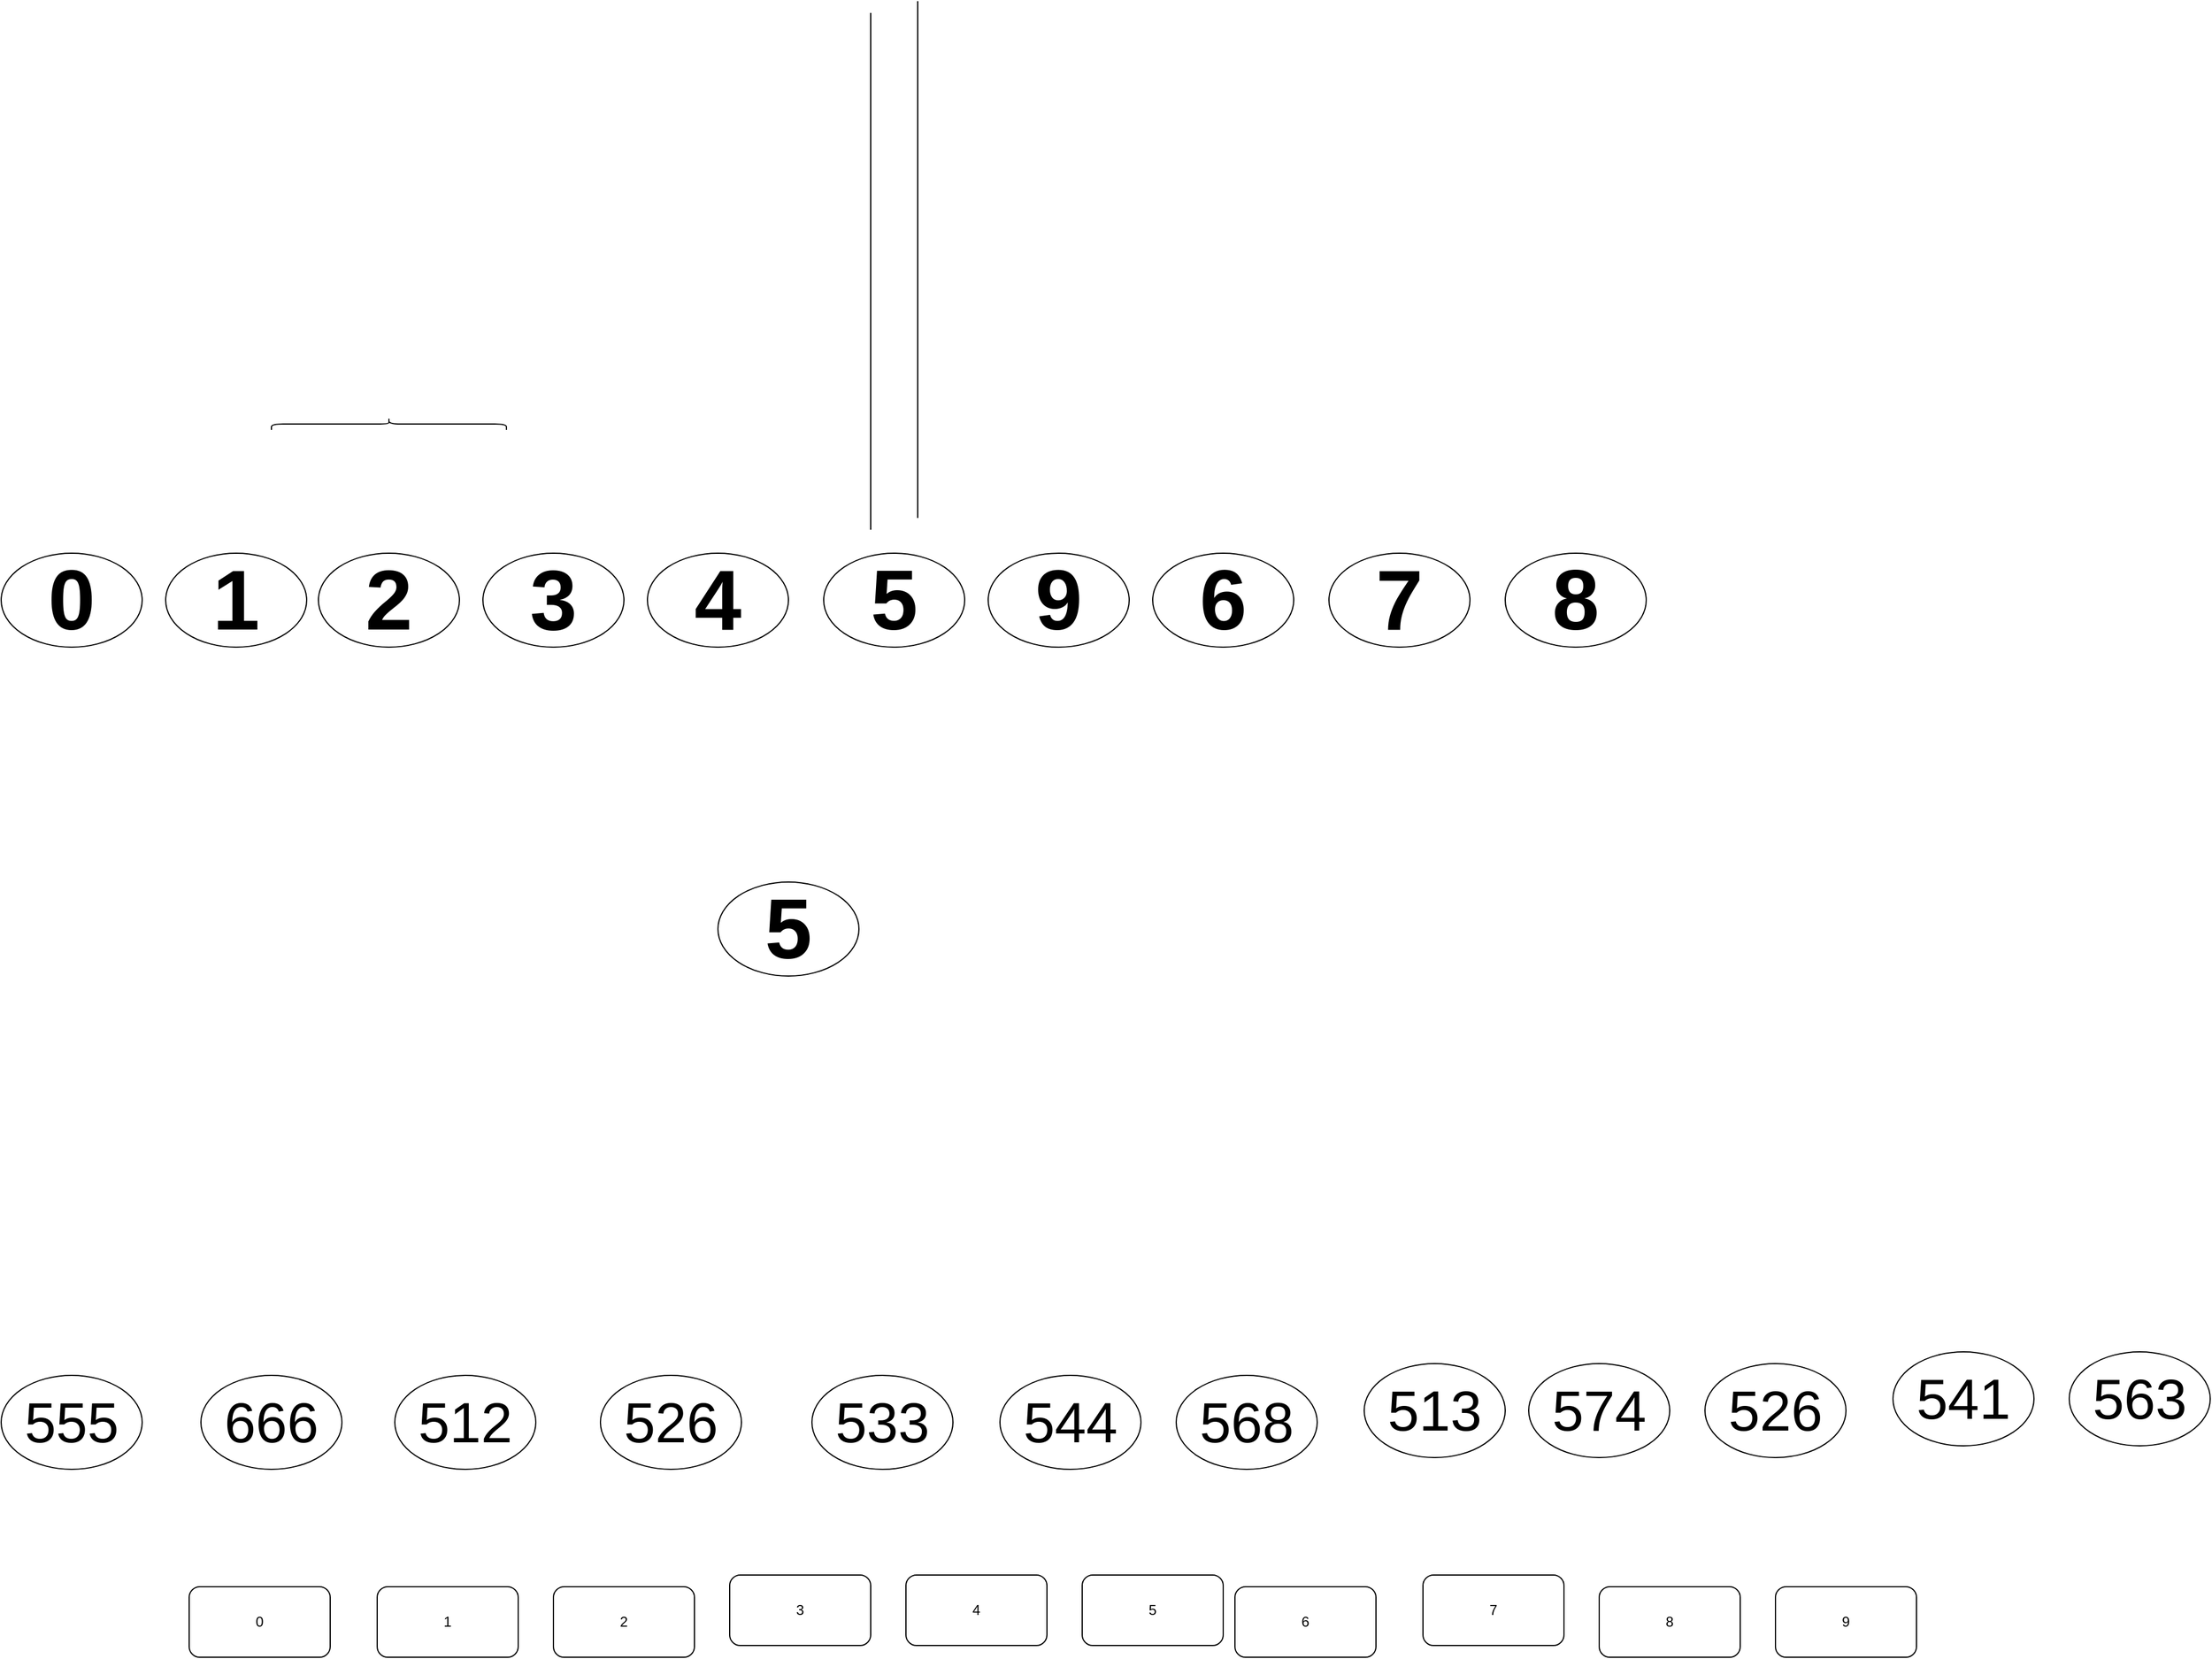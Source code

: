<mxfile version="13.9.2" type="github">
  <diagram id="_EOCAi77XOAJ9oEXkqJe" name="第 1 页">
    <mxGraphModel dx="1955" dy="4196" grid="1" gridSize="10" guides="1" tooltips="1" connect="1" arrows="1" fold="1" page="1" pageScale="1" pageWidth="2339" pageHeight="3300" math="0" shadow="0">
      <root>
        <mxCell id="0" />
        <mxCell id="1" parent="0" />
        <mxCell id="ea-LpxU6wN2zHLPZi2gO-2" value="&lt;b&gt;&lt;font style=&quot;font-size: 72px&quot;&gt;1&lt;/font&gt;&lt;/b&gt;" style="ellipse;whiteSpace=wrap;html=1;" parent="1" vertex="1">
          <mxGeometry x="260" y="140" width="120" height="80" as="geometry" />
        </mxCell>
        <mxCell id="ea-LpxU6wN2zHLPZi2gO-3" value="&lt;b&gt;&lt;font style=&quot;font-size: 72px&quot;&gt;0&lt;/font&gt;&lt;/b&gt;" style="ellipse;whiteSpace=wrap;html=1;" parent="1" vertex="1">
          <mxGeometry x="120" y="140" width="120" height="80" as="geometry" />
        </mxCell>
        <mxCell id="ea-LpxU6wN2zHLPZi2gO-4" value="&lt;b&gt;&lt;font style=&quot;font-size: 72px&quot;&gt;2&lt;/font&gt;&lt;/b&gt;" style="ellipse;whiteSpace=wrap;html=1;" parent="1" vertex="1">
          <mxGeometry x="390" y="140" width="120" height="80" as="geometry" />
        </mxCell>
        <mxCell id="ea-LpxU6wN2zHLPZi2gO-5" value="&lt;span style=&quot;font-size: 72px&quot;&gt;&lt;b&gt;7&lt;/b&gt;&lt;/span&gt;" style="ellipse;whiteSpace=wrap;html=1;" parent="1" vertex="1">
          <mxGeometry x="1250" y="140" width="120" height="80" as="geometry" />
        </mxCell>
        <mxCell id="ea-LpxU6wN2zHLPZi2gO-6" value="&lt;b&gt;&lt;font style=&quot;font-size: 72px&quot;&gt;6&lt;/font&gt;&lt;/b&gt;" style="ellipse;whiteSpace=wrap;html=1;" parent="1" vertex="1">
          <mxGeometry x="1100" y="140" width="120" height="80" as="geometry" />
        </mxCell>
        <mxCell id="ea-LpxU6wN2zHLPZi2gO-7" value="&lt;font style=&quot;font-size: 72px&quot;&gt;&lt;b&gt;9&lt;/b&gt;&lt;/font&gt;" style="ellipse;whiteSpace=wrap;html=1;" parent="1" vertex="1">
          <mxGeometry x="960" y="140" width="120" height="80" as="geometry" />
        </mxCell>
        <mxCell id="ea-LpxU6wN2zHLPZi2gO-8" value="&lt;b&gt;&lt;font style=&quot;font-size: 72px&quot;&gt;5&lt;/font&gt;&lt;/b&gt;" style="ellipse;whiteSpace=wrap;html=1;" parent="1" vertex="1">
          <mxGeometry x="820" y="140" width="120" height="80" as="geometry" />
        </mxCell>
        <mxCell id="ea-LpxU6wN2zHLPZi2gO-9" value="&lt;b&gt;&lt;font style=&quot;font-size: 72px&quot;&gt;4&lt;/font&gt;&lt;/b&gt;" style="ellipse;whiteSpace=wrap;html=1;" parent="1" vertex="1">
          <mxGeometry x="670" y="140" width="120" height="80" as="geometry" />
        </mxCell>
        <mxCell id="ea-LpxU6wN2zHLPZi2gO-10" value="&lt;b&gt;&lt;font style=&quot;font-size: 72px&quot;&gt;3&lt;/font&gt;&lt;/b&gt;" style="ellipse;whiteSpace=wrap;html=1;" parent="1" vertex="1">
          <mxGeometry x="530" y="140" width="120" height="80" as="geometry" />
        </mxCell>
        <mxCell id="ea-LpxU6wN2zHLPZi2gO-14" value="" style="endArrow=none;html=1;" parent="1" edge="1">
          <mxGeometry width="50" height="50" relative="1" as="geometry">
            <mxPoint x="860" y="120" as="sourcePoint" />
            <mxPoint x="860" y="-320" as="targetPoint" />
          </mxGeometry>
        </mxCell>
        <mxCell id="ea-LpxU6wN2zHLPZi2gO-15" value="&lt;span style=&quot;font-size: 72px&quot;&gt;&lt;b&gt;8&lt;/b&gt;&lt;/span&gt;" style="ellipse;whiteSpace=wrap;html=1;" parent="1" vertex="1">
          <mxGeometry x="1400" y="140" width="120" height="80" as="geometry" />
        </mxCell>
        <mxCell id="ynPJpaAH1sRHCTOOz7BC-1" value="" style="shape=curlyBracket;whiteSpace=wrap;html=1;rounded=1;rotation=90;" vertex="1" parent="1">
          <mxGeometry x="445" y="-70" width="10" height="200" as="geometry" />
        </mxCell>
        <mxCell id="ynPJpaAH1sRHCTOOz7BC-2" value="&lt;font style=&quot;font-size: 72px&quot;&gt;&lt;b&gt;5&lt;/b&gt;&lt;/font&gt;" style="ellipse;whiteSpace=wrap;html=1;" vertex="1" parent="1">
          <mxGeometry x="730" y="420" width="120" height="80" as="geometry" />
        </mxCell>
        <mxCell id="ynPJpaAH1sRHCTOOz7BC-5" value="" style="endArrow=none;html=1;" edge="1" parent="1">
          <mxGeometry width="50" height="50" relative="1" as="geometry">
            <mxPoint x="900" y="110" as="sourcePoint" />
            <mxPoint x="900" y="-330" as="targetPoint" />
          </mxGeometry>
        </mxCell>
        <mxCell id="ynPJpaAH1sRHCTOOz7BC-6" value="&lt;font style=&quot;font-size: 48px&quot;&gt;666&lt;/font&gt;" style="ellipse;whiteSpace=wrap;html=1;" vertex="1" parent="1">
          <mxGeometry x="290" y="840" width="120" height="80" as="geometry" />
        </mxCell>
        <mxCell id="ynPJpaAH1sRHCTOOz7BC-8" value="&lt;font style=&quot;font-size: 48px&quot;&gt;555&lt;/font&gt;" style="ellipse;whiteSpace=wrap;html=1;" vertex="1" parent="1">
          <mxGeometry x="120" y="840" width="120" height="80" as="geometry" />
        </mxCell>
        <mxCell id="ynPJpaAH1sRHCTOOz7BC-9" value="&lt;font style=&quot;font-size: 48px&quot;&gt;563&lt;/font&gt;" style="ellipse;whiteSpace=wrap;html=1;" vertex="1" parent="1">
          <mxGeometry x="1880" y="820" width="120" height="80" as="geometry" />
        </mxCell>
        <mxCell id="ynPJpaAH1sRHCTOOz7BC-10" value="&lt;font style=&quot;font-size: 48px&quot;&gt;541&lt;/font&gt;" style="ellipse;whiteSpace=wrap;html=1;" vertex="1" parent="1">
          <mxGeometry x="1730" y="820" width="120" height="80" as="geometry" />
        </mxCell>
        <mxCell id="ynPJpaAH1sRHCTOOz7BC-11" value="&lt;font style=&quot;font-size: 48px&quot;&gt;526&lt;/font&gt;" style="ellipse;whiteSpace=wrap;html=1;" vertex="1" parent="1">
          <mxGeometry x="1570" y="830" width="120" height="80" as="geometry" />
        </mxCell>
        <mxCell id="ynPJpaAH1sRHCTOOz7BC-12" value="&lt;font style=&quot;font-size: 48px&quot;&gt;574&lt;/font&gt;" style="ellipse;whiteSpace=wrap;html=1;" vertex="1" parent="1">
          <mxGeometry x="1420" y="830" width="120" height="80" as="geometry" />
        </mxCell>
        <mxCell id="ynPJpaAH1sRHCTOOz7BC-13" value="&lt;font style=&quot;font-size: 48px&quot;&gt;513&lt;/font&gt;" style="ellipse;whiteSpace=wrap;html=1;" vertex="1" parent="1">
          <mxGeometry x="1280" y="830" width="120" height="80" as="geometry" />
        </mxCell>
        <mxCell id="ynPJpaAH1sRHCTOOz7BC-14" value="&lt;font style=&quot;font-size: 48px&quot;&gt;568&lt;/font&gt;" style="ellipse;whiteSpace=wrap;html=1;" vertex="1" parent="1">
          <mxGeometry x="1120" y="840" width="120" height="80" as="geometry" />
        </mxCell>
        <mxCell id="ynPJpaAH1sRHCTOOz7BC-15" value="&lt;font style=&quot;font-size: 48px&quot;&gt;544&lt;/font&gt;" style="ellipse;whiteSpace=wrap;html=1;" vertex="1" parent="1">
          <mxGeometry x="970" y="840" width="120" height="80" as="geometry" />
        </mxCell>
        <mxCell id="ynPJpaAH1sRHCTOOz7BC-16" value="&lt;font style=&quot;font-size: 48px&quot;&gt;533&lt;/font&gt;" style="ellipse;whiteSpace=wrap;html=1;" vertex="1" parent="1">
          <mxGeometry x="810" y="840" width="120" height="80" as="geometry" />
        </mxCell>
        <mxCell id="ynPJpaAH1sRHCTOOz7BC-17" value="&lt;font style=&quot;font-size: 48px&quot;&gt;526&lt;/font&gt;" style="ellipse;whiteSpace=wrap;html=1;" vertex="1" parent="1">
          <mxGeometry x="630" y="840" width="120" height="80" as="geometry" />
        </mxCell>
        <mxCell id="ynPJpaAH1sRHCTOOz7BC-18" value="&lt;font style=&quot;font-size: 48px&quot;&gt;512&lt;/font&gt;" style="ellipse;whiteSpace=wrap;html=1;" vertex="1" parent="1">
          <mxGeometry x="455" y="840" width="120" height="80" as="geometry" />
        </mxCell>
        <mxCell id="ynPJpaAH1sRHCTOOz7BC-20" value="0" style="rounded=1;whiteSpace=wrap;html=1;" vertex="1" parent="1">
          <mxGeometry x="280" y="1020" width="120" height="60" as="geometry" />
        </mxCell>
        <mxCell id="ynPJpaAH1sRHCTOOz7BC-21" value="8" style="rounded=1;whiteSpace=wrap;html=1;" vertex="1" parent="1">
          <mxGeometry x="1480" y="1020" width="120" height="60" as="geometry" />
        </mxCell>
        <mxCell id="ynPJpaAH1sRHCTOOz7BC-22" value="7" style="rounded=1;whiteSpace=wrap;html=1;" vertex="1" parent="1">
          <mxGeometry x="1330" y="1010" width="120" height="60" as="geometry" />
        </mxCell>
        <mxCell id="ynPJpaAH1sRHCTOOz7BC-23" value="6" style="rounded=1;whiteSpace=wrap;html=1;" vertex="1" parent="1">
          <mxGeometry x="1170" y="1020" width="120" height="60" as="geometry" />
        </mxCell>
        <mxCell id="ynPJpaAH1sRHCTOOz7BC-24" value="5" style="rounded=1;whiteSpace=wrap;html=1;" vertex="1" parent="1">
          <mxGeometry x="1040" y="1010" width="120" height="60" as="geometry" />
        </mxCell>
        <mxCell id="ynPJpaAH1sRHCTOOz7BC-25" value="4" style="rounded=1;whiteSpace=wrap;html=1;" vertex="1" parent="1">
          <mxGeometry x="890" y="1010" width="120" height="60" as="geometry" />
        </mxCell>
        <mxCell id="ynPJpaAH1sRHCTOOz7BC-26" value="3" style="rounded=1;whiteSpace=wrap;html=1;" vertex="1" parent="1">
          <mxGeometry x="740" y="1010" width="120" height="60" as="geometry" />
        </mxCell>
        <mxCell id="ynPJpaAH1sRHCTOOz7BC-27" value="2" style="rounded=1;whiteSpace=wrap;html=1;" vertex="1" parent="1">
          <mxGeometry x="590" y="1020" width="120" height="60" as="geometry" />
        </mxCell>
        <mxCell id="ynPJpaAH1sRHCTOOz7BC-28" value="1" style="rounded=1;whiteSpace=wrap;html=1;" vertex="1" parent="1">
          <mxGeometry x="440" y="1020" width="120" height="60" as="geometry" />
        </mxCell>
        <mxCell id="ynPJpaAH1sRHCTOOz7BC-30" value="9" style="rounded=1;whiteSpace=wrap;html=1;" vertex="1" parent="1">
          <mxGeometry x="1630" y="1020" width="120" height="60" as="geometry" />
        </mxCell>
      </root>
    </mxGraphModel>
  </diagram>
</mxfile>
